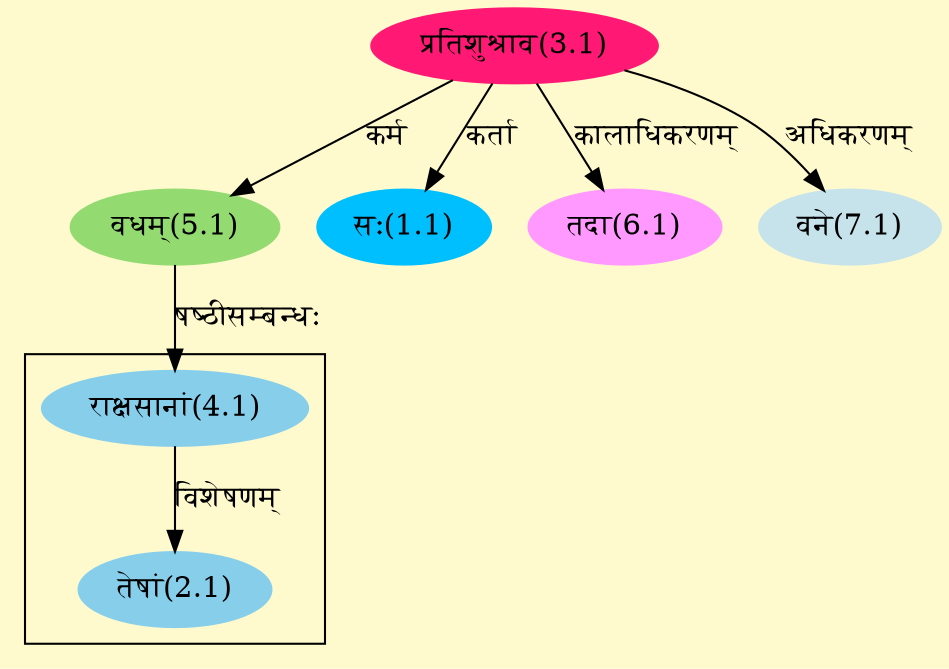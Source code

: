 digraph G{
rankdir=BT;
 compound=true;
 bgcolor="lemonchiffon1";

subgraph cluster_1{
Node2_1 [style=filled, color="#87CEEB" label = "तेषां(2.1)"]
Node4_1 [style=filled, color="#87CEEB" label = "राक्षसानां(4.1)"]

}
Node1_1 [style=filled, color="#00BFFF" label = "सः(1.1)"]
Node3_1 [style=filled, color="#FF1975" label = "प्रतिशुश्राव(3.1)"]
Node [style=filled, color="" label = "()"]
Node4_1 [style=filled, color="#87CEEB" label = "राक्षसानां(4.1)"]
Node5_1 [style=filled, color="#93DB70" label = "वधम्(5.1)"]
Node6_1 [style=filled, color="#FF99FF" label = "तदा(6.1)"]
Node7_1 [style=filled, color="#C6E2EB" label = "वने(7.1)"]
/* Start of Relations section */

Node1_1 -> Node3_1 [  label="कर्ता"  dir="back" ]
Node2_1 -> Node4_1 [  label="विशेषणम्"  dir="back" ]
Node4_1 -> Node5_1 [  label="षष्ठीसम्बन्धः"  dir="back" ]
Node5_1 -> Node3_1 [  label="कर्म"  dir="back" ]
Node6_1 -> Node3_1 [  label="कालाधिकरणम्"  dir="back" ]
Node7_1 -> Node3_1 [  label="अधिकरणम्"  dir="back" ]
}
